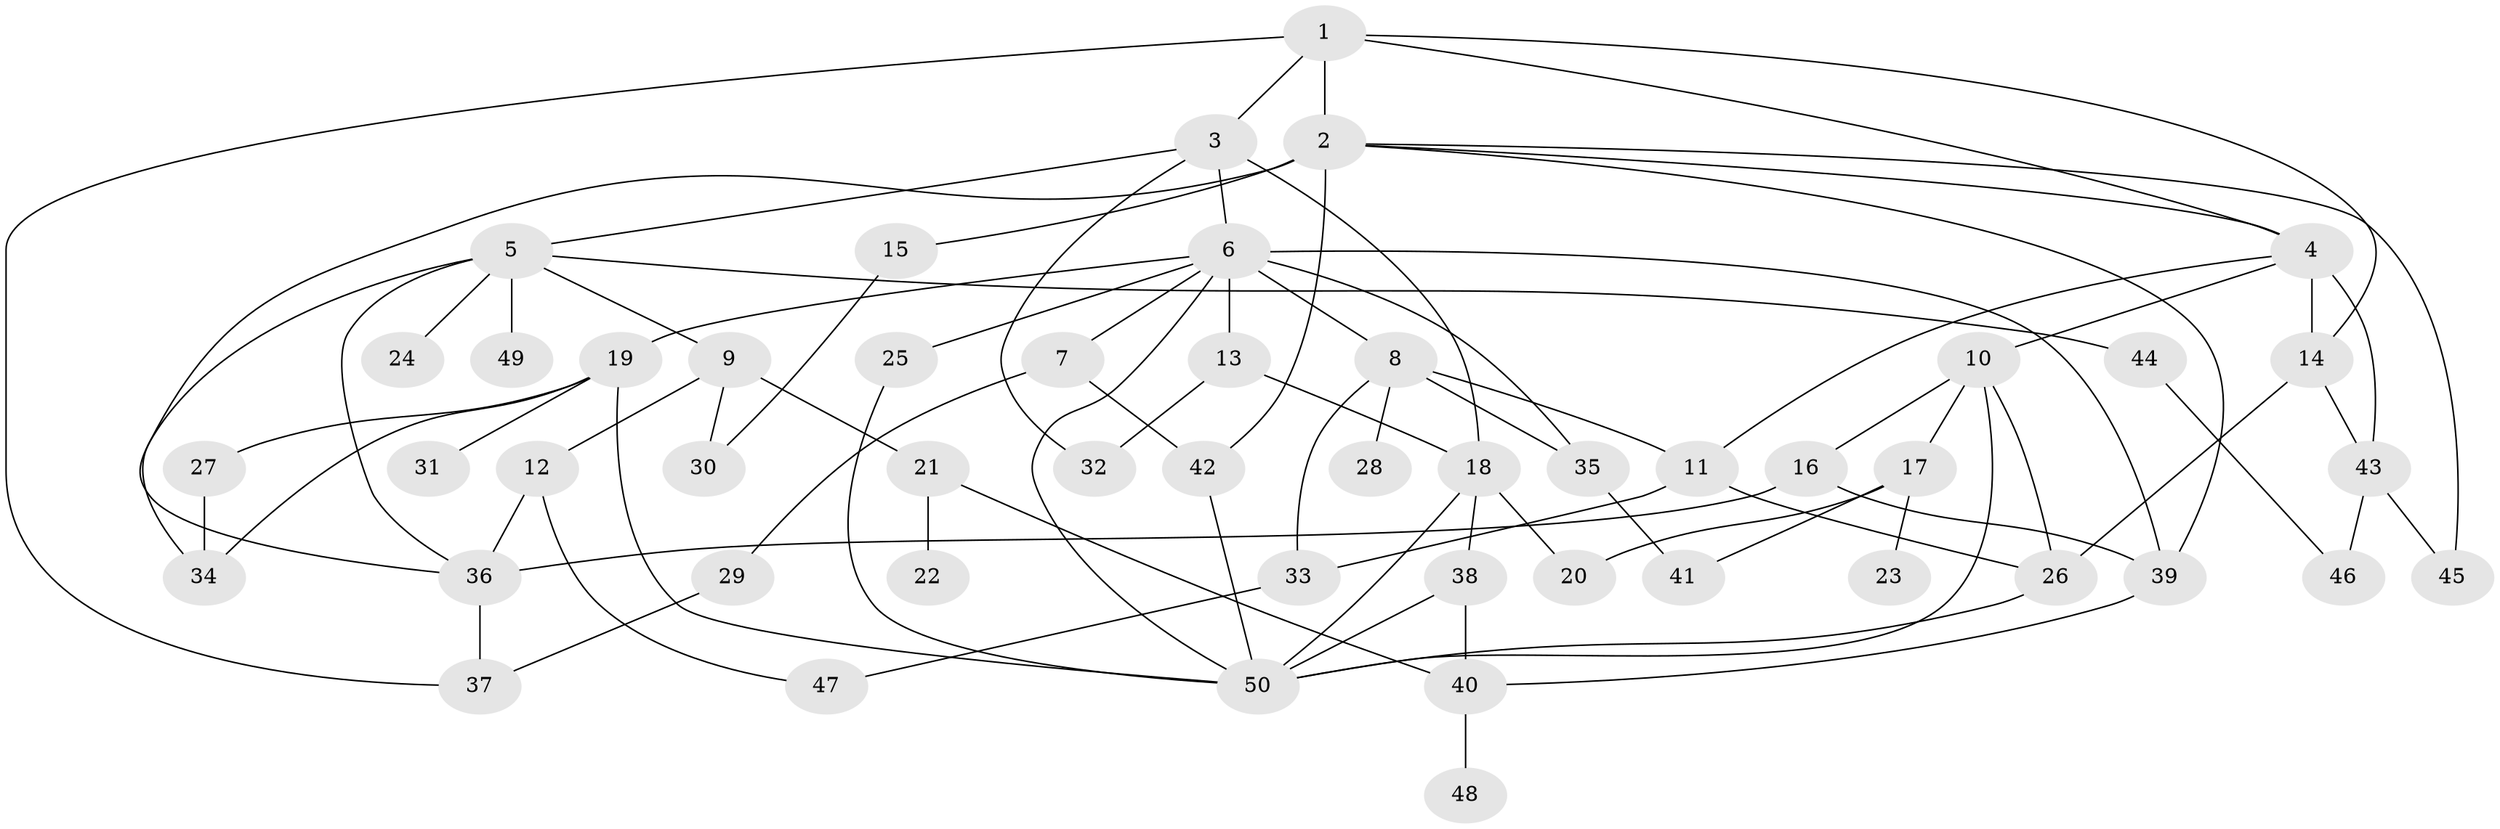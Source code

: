 // original degree distribution, {6: 0.06, 5: 0.04, 4: 0.1, 8: 0.03, 2: 0.25, 3: 0.24, 1: 0.27, 7: 0.01}
// Generated by graph-tools (version 1.1) at 2025/34/03/09/25 02:34:33]
// undirected, 50 vertices, 84 edges
graph export_dot {
graph [start="1"]
  node [color=gray90,style=filled];
  1;
  2;
  3;
  4;
  5;
  6;
  7;
  8;
  9;
  10;
  11;
  12;
  13;
  14;
  15;
  16;
  17;
  18;
  19;
  20;
  21;
  22;
  23;
  24;
  25;
  26;
  27;
  28;
  29;
  30;
  31;
  32;
  33;
  34;
  35;
  36;
  37;
  38;
  39;
  40;
  41;
  42;
  43;
  44;
  45;
  46;
  47;
  48;
  49;
  50;
  1 -- 2 [weight=1.0];
  1 -- 3 [weight=1.0];
  1 -- 4 [weight=1.0];
  1 -- 14 [weight=1.0];
  1 -- 37 [weight=1.0];
  2 -- 4 [weight=1.0];
  2 -- 15 [weight=2.0];
  2 -- 36 [weight=1.0];
  2 -- 39 [weight=1.0];
  2 -- 42 [weight=1.0];
  2 -- 45 [weight=1.0];
  3 -- 5 [weight=1.0];
  3 -- 6 [weight=1.0];
  3 -- 18 [weight=1.0];
  3 -- 32 [weight=1.0];
  4 -- 10 [weight=1.0];
  4 -- 11 [weight=1.0];
  4 -- 14 [weight=1.0];
  4 -- 43 [weight=1.0];
  5 -- 9 [weight=1.0];
  5 -- 24 [weight=1.0];
  5 -- 34 [weight=1.0];
  5 -- 36 [weight=1.0];
  5 -- 44 [weight=1.0];
  5 -- 49 [weight=1.0];
  6 -- 7 [weight=1.0];
  6 -- 8 [weight=3.0];
  6 -- 13 [weight=1.0];
  6 -- 19 [weight=1.0];
  6 -- 25 [weight=1.0];
  6 -- 35 [weight=1.0];
  6 -- 39 [weight=1.0];
  6 -- 50 [weight=1.0];
  7 -- 29 [weight=1.0];
  7 -- 42 [weight=1.0];
  8 -- 11 [weight=1.0];
  8 -- 28 [weight=1.0];
  8 -- 33 [weight=1.0];
  8 -- 35 [weight=1.0];
  9 -- 12 [weight=1.0];
  9 -- 21 [weight=1.0];
  9 -- 30 [weight=1.0];
  10 -- 16 [weight=1.0];
  10 -- 17 [weight=1.0];
  10 -- 26 [weight=1.0];
  10 -- 50 [weight=1.0];
  11 -- 26 [weight=1.0];
  11 -- 33 [weight=1.0];
  12 -- 36 [weight=1.0];
  12 -- 47 [weight=1.0];
  13 -- 18 [weight=1.0];
  13 -- 32 [weight=1.0];
  14 -- 26 [weight=1.0];
  14 -- 43 [weight=1.0];
  15 -- 30 [weight=1.0];
  16 -- 36 [weight=2.0];
  16 -- 39 [weight=2.0];
  17 -- 20 [weight=1.0];
  17 -- 23 [weight=1.0];
  17 -- 41 [weight=1.0];
  18 -- 20 [weight=1.0];
  18 -- 38 [weight=1.0];
  18 -- 50 [weight=1.0];
  19 -- 27 [weight=1.0];
  19 -- 31 [weight=1.0];
  19 -- 34 [weight=1.0];
  19 -- 50 [weight=1.0];
  21 -- 22 [weight=1.0];
  21 -- 40 [weight=1.0];
  25 -- 50 [weight=1.0];
  26 -- 50 [weight=1.0];
  27 -- 34 [weight=2.0];
  29 -- 37 [weight=1.0];
  33 -- 47 [weight=1.0];
  35 -- 41 [weight=2.0];
  36 -- 37 [weight=1.0];
  38 -- 40 [weight=1.0];
  38 -- 50 [weight=1.0];
  39 -- 40 [weight=1.0];
  40 -- 48 [weight=2.0];
  42 -- 50 [weight=1.0];
  43 -- 45 [weight=1.0];
  43 -- 46 [weight=2.0];
  44 -- 46 [weight=1.0];
}
